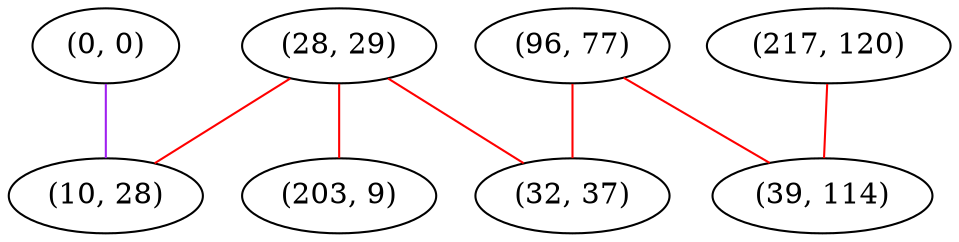 graph "" {
"(0, 0)";
"(28, 29)";
"(217, 120)";
"(203, 9)";
"(96, 77)";
"(39, 114)";
"(32, 37)";
"(10, 28)";
"(0, 0)" -- "(10, 28)"  [color=purple, key=0, weight=4];
"(28, 29)" -- "(203, 9)"  [color=red, key=0, weight=1];
"(28, 29)" -- "(32, 37)"  [color=red, key=0, weight=1];
"(28, 29)" -- "(10, 28)"  [color=red, key=0, weight=1];
"(217, 120)" -- "(39, 114)"  [color=red, key=0, weight=1];
"(96, 77)" -- "(32, 37)"  [color=red, key=0, weight=1];
"(96, 77)" -- "(39, 114)"  [color=red, key=0, weight=1];
}

